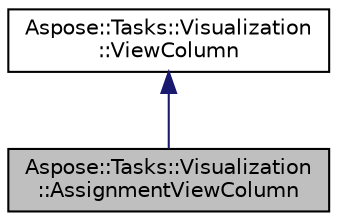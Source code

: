 digraph "Aspose::Tasks::Visualization::AssignmentViewColumn"
{
 // LATEX_PDF_SIZE
  edge [fontname="Helvetica",fontsize="10",labelfontname="Helvetica",labelfontsize="10"];
  node [fontname="Helvetica",fontsize="10",shape=record];
  Node1 [label="Aspose::Tasks::Visualization\l::AssignmentViewColumn",height=0.2,width=0.4,color="black", fillcolor="grey75", style="filled", fontcolor="black",tooltip="Project's view class."];
  Node2 -> Node1 [dir="back",color="midnightblue",fontsize="10",style="solid",fontname="Helvetica"];
  Node2 [label="Aspose::Tasks::Visualization\l::ViewColumn",height=0.2,width=0.4,color="black", fillcolor="white", style="filled",URL="$class_aspose_1_1_tasks_1_1_visualization_1_1_view_column.html",tooltip="Represents a column in a project view."];
}

